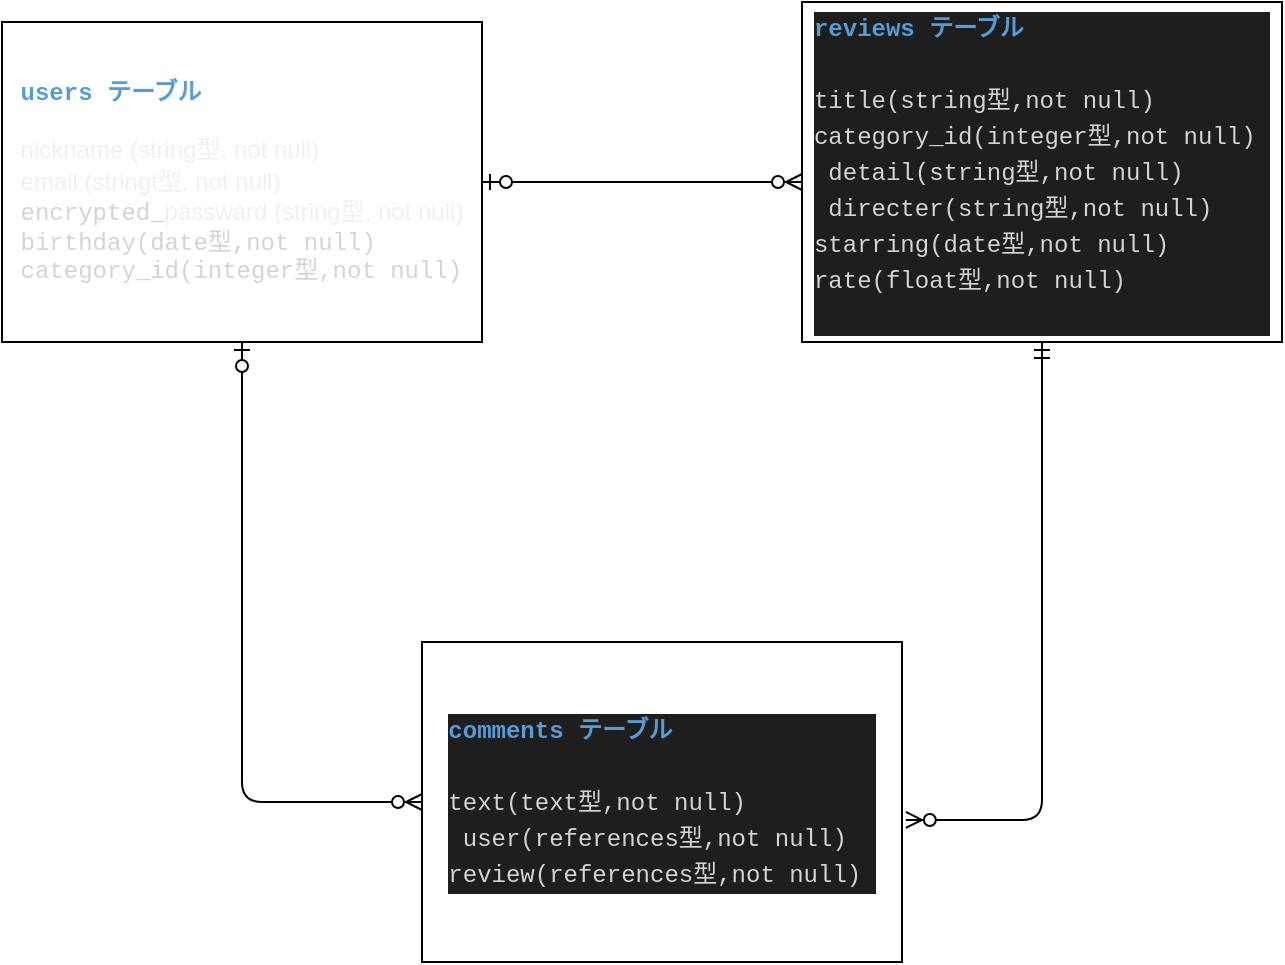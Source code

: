<mxfile>
    <diagram id="s9-boyDUd7oHqnFFGgIh" name="ページ1">
        <mxGraphModel dx="708" dy="520" grid="1" gridSize="10" guides="1" tooltips="1" connect="1" arrows="1" fold="1" page="1" pageScale="1" pageWidth="827" pageHeight="1169" math="0" shadow="0">
            <root>
                <mxCell id="0"/>
                <mxCell id="1" parent="0"/>
                <mxCell id="2" value="&lt;div style=&quot;color: rgb(212 , 212 , 212) ; font-family: &amp;#34;menlo&amp;#34; , &amp;#34;monaco&amp;#34; , &amp;#34;courier new&amp;#34; , monospace ; text-align: left&quot;&gt;&lt;span style=&quot;color: rgb(86 , 156 , 214) ; font-weight: bold&quot;&gt;users テーブル&lt;/span&gt;&lt;/div&gt;&lt;div style=&quot;color: rgb(212 , 212 , 212) ; font-family: &amp;#34;menlo&amp;#34; , &amp;#34;monaco&amp;#34; , &amp;#34;courier new&amp;#34; , monospace ; text-align: left&quot;&gt;&lt;span style=&quot;color: rgb(86 , 156 , 214) ; font-weight: bold&quot;&gt;&lt;br&gt;&lt;/span&gt;&lt;/div&gt;&lt;div style=&quot;color: rgb(212 , 212 , 212) ; font-family: &amp;#34;menlo&amp;#34; , &amp;#34;monaco&amp;#34; , &amp;#34;courier new&amp;#34; , monospace ; text-align: left&quot;&gt;&lt;span style=&quot;color: rgb(240 , 240 , 240) ; font-family: &amp;#34;helvetica&amp;#34;&quot;&gt;nickname (string型, not null)&lt;/span&gt;&lt;br style=&quot;color: rgb(240 , 240 , 240) ; font-family: &amp;#34;helvetica&amp;#34;&quot;&gt;&lt;span style=&quot;color: rgb(240 , 240 , 240) ; font-family: &amp;#34;helvetica&amp;#34;&quot;&gt;email (stringt型, not null)&lt;/span&gt;&lt;br style=&quot;color: rgb(240 , 240 , 240) ; font-family: &amp;#34;helvetica&amp;#34;&quot;&gt;encrypted_&lt;span style=&quot;color: rgb(240 , 240 , 240) ; font-family: &amp;#34;helvetica&amp;#34;&quot;&gt;passward (string型, not null)&lt;/span&gt;&lt;br&gt;&lt;/div&gt;&lt;div style=&quot;color: rgb(212 , 212 , 212) ; font-family: &amp;#34;menlo&amp;#34; , &amp;#34;monaco&amp;#34; , &amp;#34;courier new&amp;#34; , monospace ; text-align: left&quot;&gt;birthday(date型,not null)&amp;nbsp;&lt;/div&gt;&lt;div style=&quot;color: rgb(212 , 212 , 212) ; font-family: &amp;#34;menlo&amp;#34; , &amp;#34;monaco&amp;#34; , &amp;#34;courier new&amp;#34; , monospace ; text-align: left&quot;&gt;category_id(integer型,not null)&lt;/div&gt;" style="rounded=0;whiteSpace=wrap;html=1;" vertex="1" parent="1">
                    <mxGeometry x="40" y="40" width="240" height="160" as="geometry"/>
                </mxCell>
                <mxCell id="3" value="&lt;div style=&quot;text-align: left ; color: rgb(212 , 212 , 212) ; background-color: rgb(30 , 30 , 30) ; font-family: &amp;#34;menlo&amp;#34; , &amp;#34;monaco&amp;#34; , &amp;#34;courier new&amp;#34; , monospace ; line-height: 18px&quot;&gt;&lt;span style=&quot;color: rgb(86 , 156 , 214) ; font-weight: bold&quot;&gt;reviews テーブル&lt;/span&gt;&lt;/div&gt;&lt;div style=&quot;text-align: left ; color: rgb(212 , 212 , 212) ; background-color: rgb(30 , 30 , 30) ; font-family: &amp;#34;menlo&amp;#34; , &amp;#34;monaco&amp;#34; , &amp;#34;courier new&amp;#34; , monospace ; line-height: 18px&quot;&gt;&lt;span style=&quot;color: rgb(86 , 156 , 214) ; font-weight: bold&quot;&gt;&lt;br&gt;&lt;/span&gt;&lt;/div&gt;&lt;div style=&quot;text-align: left ; color: rgb(212 , 212 , 212) ; background-color: rgb(30 , 30 , 30) ; font-family: &amp;#34;menlo&amp;#34; , &amp;#34;monaco&amp;#34; , &amp;#34;courier new&amp;#34; , monospace ; line-height: 18px&quot;&gt;title(string型,not null)&amp;nbsp;&lt;/div&gt;&lt;div style=&quot;color: rgb(212 , 212 , 212) ; background-color: rgb(30 , 30 , 30) ; font-family: &amp;#34;menlo&amp;#34; , &amp;#34;monaco&amp;#34; , &amp;#34;courier new&amp;#34; , monospace ; line-height: 18px&quot;&gt;&lt;div style=&quot;line-height: 18px&quot;&gt;&lt;div style=&quot;text-align: left&quot;&gt;category_id(integer型,not null)&amp;nbsp;&lt;/div&gt;&lt;div style=&quot;text-align: left&quot;&gt;&amp;nbsp;detail(string型,not null)&amp;nbsp;&lt;/div&gt;&lt;div style=&quot;text-align: left&quot;&gt;&amp;nbsp;directer(string型,not null)&amp;nbsp;&lt;/div&gt;&lt;div style=&quot;text-align: left&quot;&gt;starring(date型,not null)&amp;nbsp;&lt;/div&gt;&lt;div style=&quot;text-align: left&quot;&gt;rate(float型,not null)&amp;nbsp;&lt;/div&gt;&lt;div&gt;&lt;br&gt;&lt;/div&gt;&lt;/div&gt;&lt;/div&gt;" style="rounded=0;whiteSpace=wrap;html=1;" vertex="1" parent="1">
                    <mxGeometry x="440" y="30" width="240" height="170" as="geometry"/>
                </mxCell>
                <mxCell id="4" value="&lt;div style=&quot;text-align: left ; color: rgb(212 , 212 , 212) ; background-color: rgb(30 , 30 , 30) ; font-family: &amp;#34;menlo&amp;#34; , &amp;#34;monaco&amp;#34; , &amp;#34;courier new&amp;#34; , monospace ; line-height: 18px&quot;&gt;&lt;span style=&quot;color: rgb(86 , 156 , 214) ; font-weight: bold&quot;&gt;comments テーブル&lt;/span&gt;&lt;/div&gt;&lt;div style=&quot;text-align: left ; color: rgb(212 , 212 , 212) ; background-color: rgb(30 , 30 , 30) ; font-family: &amp;#34;menlo&amp;#34; , &amp;#34;monaco&amp;#34; , &amp;#34;courier new&amp;#34; , monospace ; line-height: 18px&quot;&gt;&lt;span style=&quot;color: rgb(86 , 156 , 214) ; font-weight: bold&quot;&gt;&lt;br&gt;&lt;/span&gt;&lt;/div&gt;&lt;div style=&quot;text-align: left ; color: rgb(212 , 212 , 212) ; background-color: rgb(30 , 30 , 30) ; font-family: &amp;#34;menlo&amp;#34; , &amp;#34;monaco&amp;#34; , &amp;#34;courier new&amp;#34; , monospace ; line-height: 18px&quot;&gt;&lt;div style=&quot;line-height: 18px&quot;&gt;&lt;div&gt;text(text型,not null)&amp;nbsp;&lt;/div&gt;&lt;div&gt;&amp;nbsp;user(references型,not null)&lt;/div&gt;&lt;div&gt;review(references型,not null)&amp;nbsp;&lt;/div&gt;&lt;/div&gt;&lt;/div&gt;" style="rounded=0;whiteSpace=wrap;html=1;" vertex="1" parent="1">
                    <mxGeometry x="250" y="350" width="240" height="160" as="geometry"/>
                </mxCell>
                <mxCell id="5" value="" style="edgeStyle=entityRelationEdgeStyle;fontSize=12;html=1;endArrow=ERzeroToMany;startArrow=ERzeroToOne;" edge="1" parent="1">
                    <mxGeometry width="100" height="100" relative="1" as="geometry">
                        <mxPoint x="280" y="120" as="sourcePoint"/>
                        <mxPoint x="440" y="120" as="targetPoint"/>
                    </mxGeometry>
                </mxCell>
                <mxCell id="6" value="" style="edgeStyle=orthogonalEdgeStyle;fontSize=12;html=1;endArrow=ERzeroToMany;startArrow=ERmandOne;exitX=0.5;exitY=1;exitDx=0;exitDy=0;entryX=1.008;entryY=0.556;entryDx=0;entryDy=0;entryPerimeter=0;" edge="1" parent="1" source="3" target="4">
                    <mxGeometry width="100" height="100" relative="1" as="geometry">
                        <mxPoint x="580" y="360" as="sourcePoint"/>
                        <mxPoint x="680" y="260" as="targetPoint"/>
                        <Array as="points">
                            <mxPoint x="560" y="439"/>
                        </Array>
                    </mxGeometry>
                </mxCell>
                <mxCell id="8" value="" style="edgeStyle=orthogonalEdgeStyle;fontSize=12;html=1;endArrow=ERzeroToMany;startArrow=ERzeroToOne;exitX=0.5;exitY=1;exitDx=0;exitDy=0;entryX=0;entryY=0.5;entryDx=0;entryDy=0;" edge="1" parent="1" source="2" target="4">
                    <mxGeometry width="100" height="100" relative="1" as="geometry">
                        <mxPoint x="230" y="290" as="sourcePoint"/>
                        <mxPoint x="240" y="430" as="targetPoint"/>
                    </mxGeometry>
                </mxCell>
            </root>
        </mxGraphModel>
    </diagram>
</mxfile>